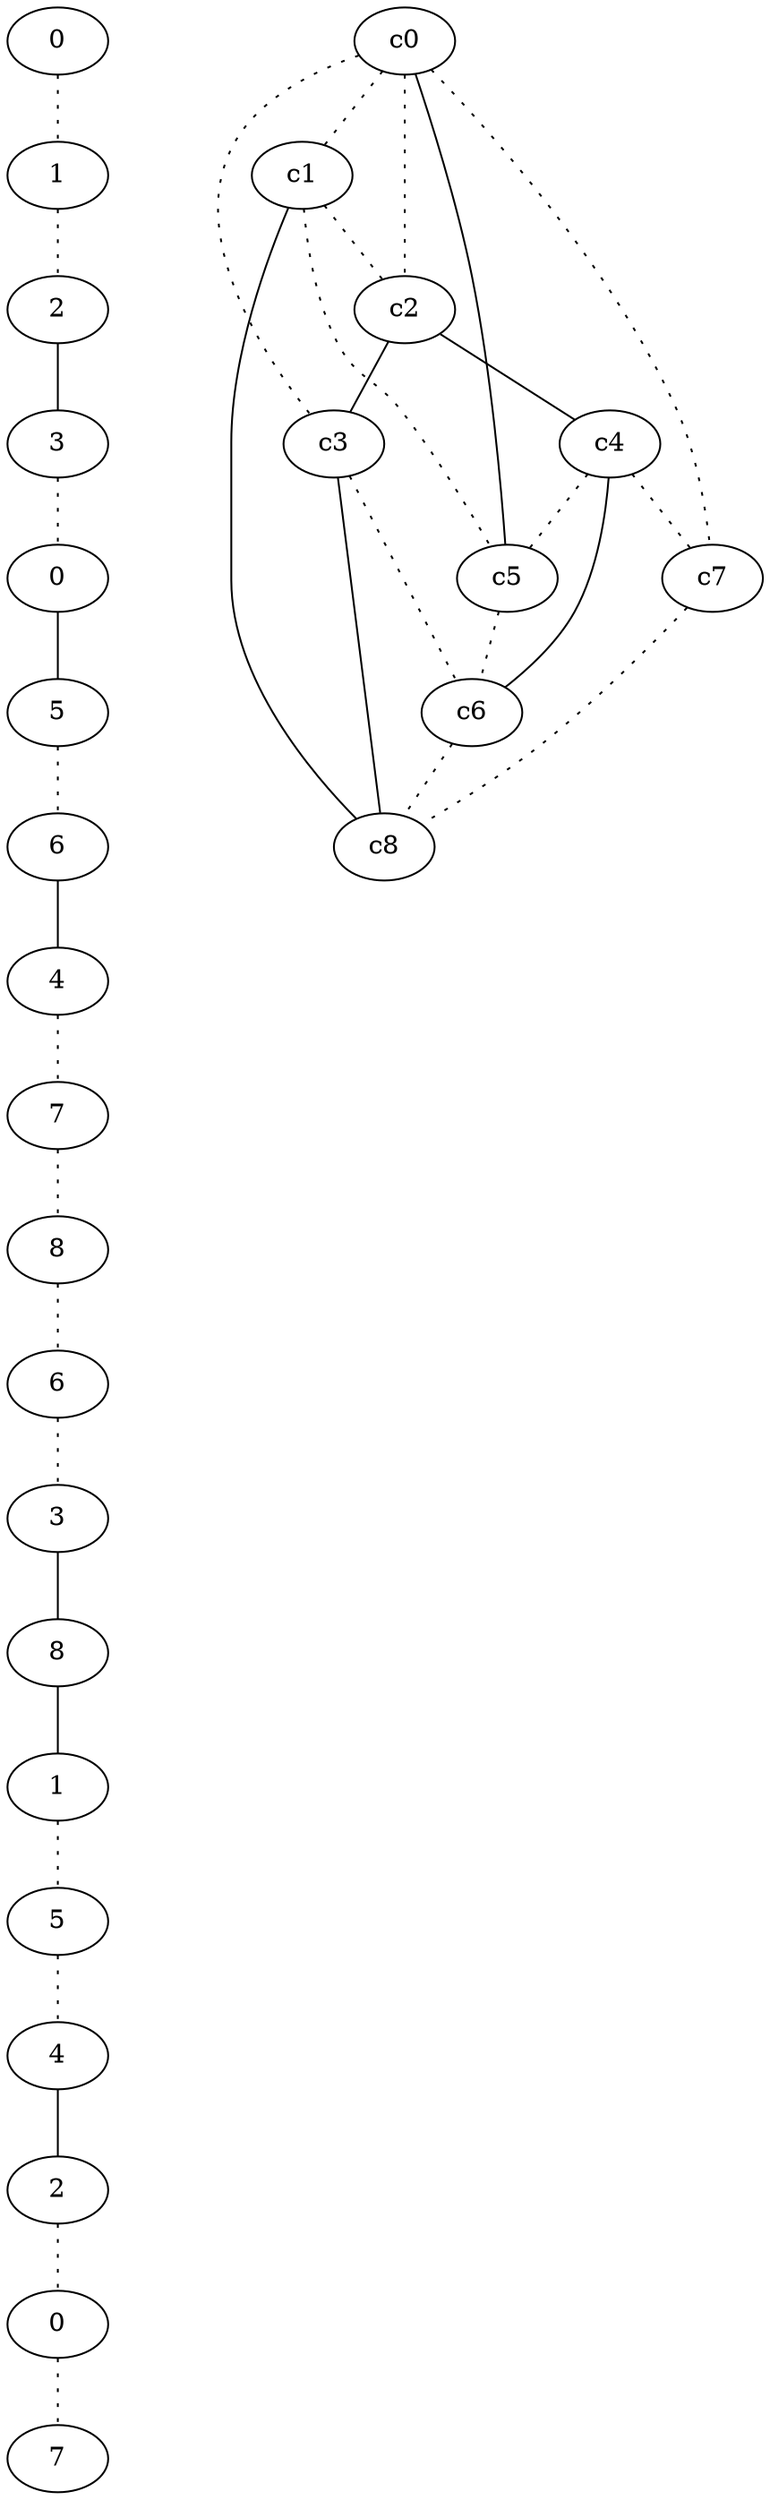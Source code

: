 graph {
a0[label=0];
a1[label=1];
a2[label=2];
a3[label=3];
a4[label=0];
a5[label=5];
a6[label=6];
a7[label=4];
a8[label=7];
a9[label=8];
a10[label=6];
a11[label=3];
a12[label=8];
a13[label=1];
a14[label=5];
a15[label=4];
a16[label=2];
a17[label=0];
a18[label=7];
a0 -- a1 [style=dotted];
a1 -- a2 [style=dotted];
a2 -- a3;
a3 -- a4 [style=dotted];
a4 -- a5;
a5 -- a6 [style=dotted];
a6 -- a7;
a7 -- a8 [style=dotted];
a8 -- a9 [style=dotted];
a9 -- a10 [style=dotted];
a10 -- a11 [style=dotted];
a11 -- a12;
a12 -- a13;
a13 -- a14 [style=dotted];
a14 -- a15 [style=dotted];
a15 -- a16;
a16 -- a17 [style=dotted];
a17 -- a18 [style=dotted];
c0 -- c1 [style=dotted];
c0 -- c2 [style=dotted];
c0 -- c3 [style=dotted];
c0 -- c5;
c0 -- c7 [style=dotted];
c1 -- c2 [style=dotted];
c1 -- c5 [style=dotted];
c1 -- c8;
c2 -- c3;
c2 -- c4;
c3 -- c6 [style=dotted];
c3 -- c8;
c4 -- c5 [style=dotted];
c4 -- c6;
c4 -- c7 [style=dotted];
c5 -- c6 [style=dotted];
c6 -- c8 [style=dotted];
c7 -- c8 [style=dotted];
}
